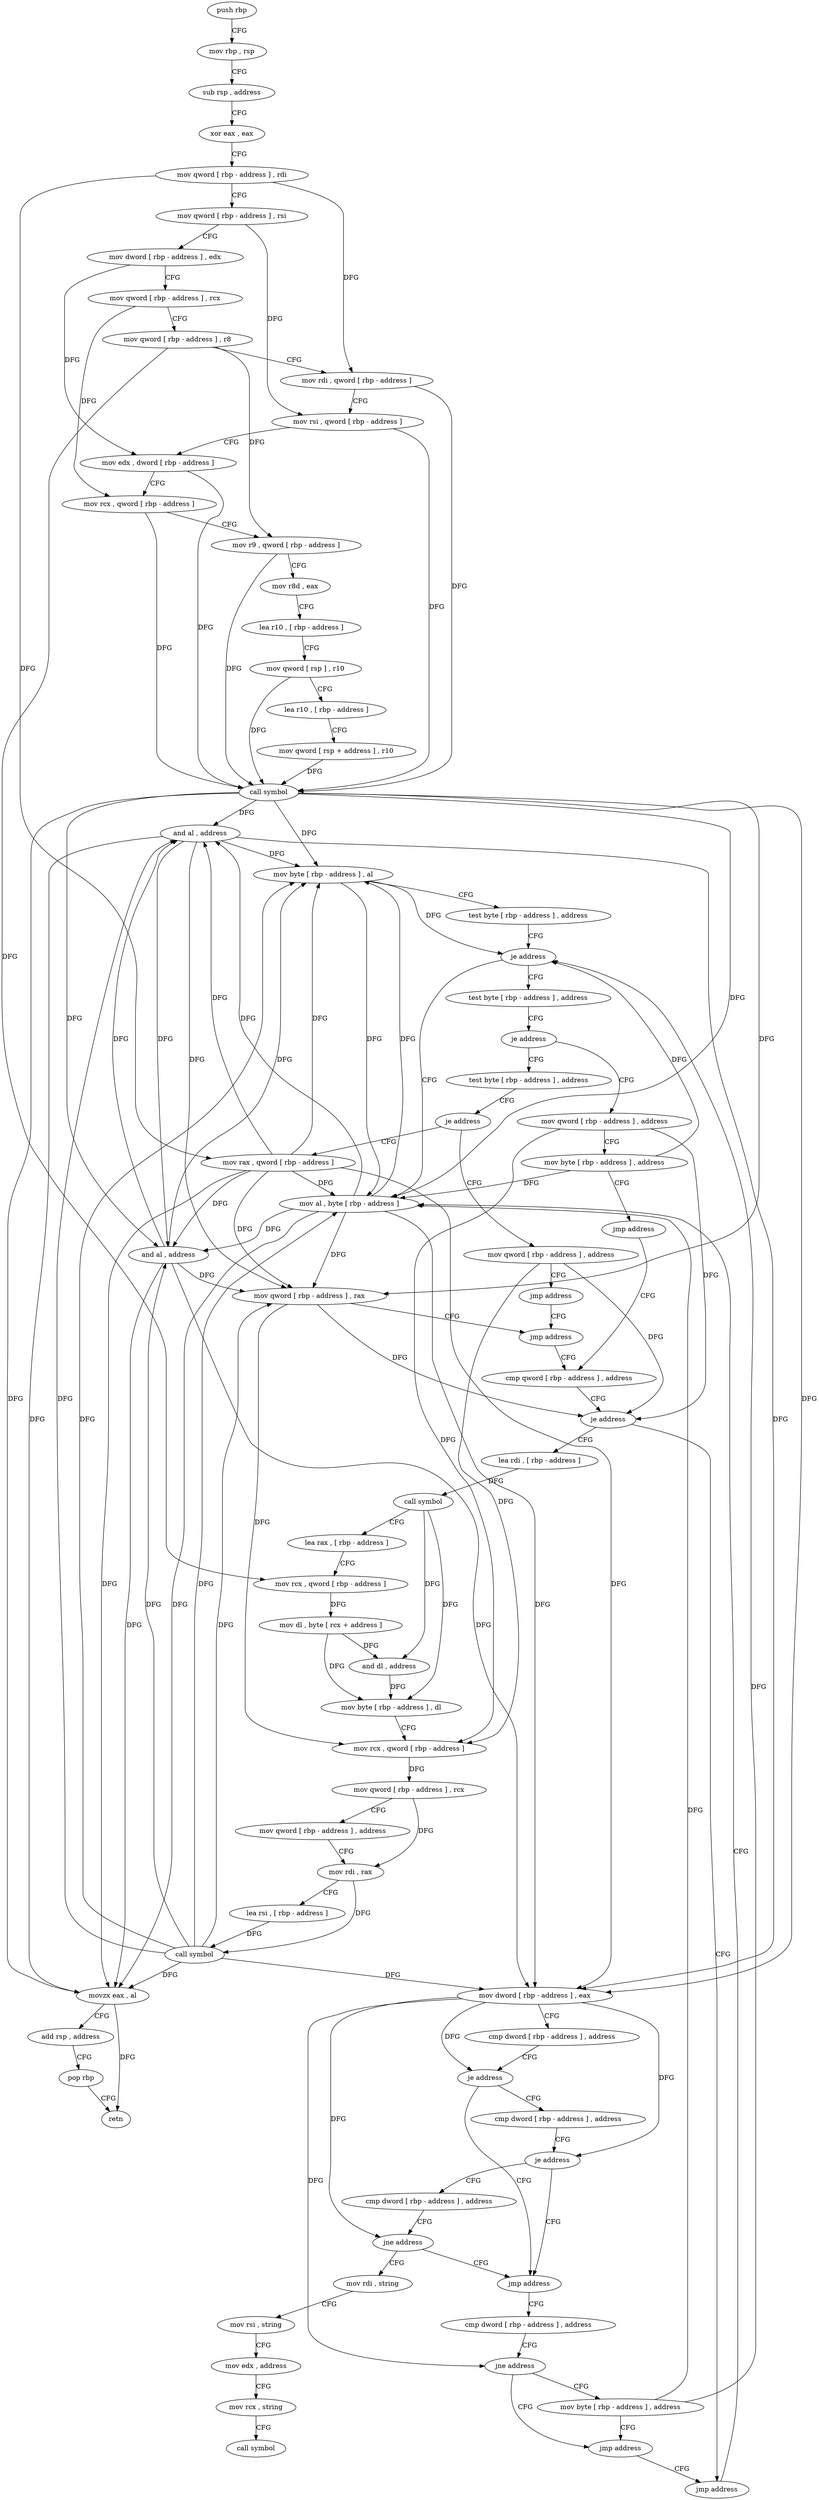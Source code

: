 digraph "func" {
"4208880" [label = "push rbp" ]
"4208881" [label = "mov rbp , rsp" ]
"4208884" [label = "sub rsp , address" ]
"4208891" [label = "xor eax , eax" ]
"4208893" [label = "mov qword [ rbp - address ] , rdi" ]
"4208897" [label = "mov qword [ rbp - address ] , rsi" ]
"4208901" [label = "mov dword [ rbp - address ] , edx" ]
"4208904" [label = "mov qword [ rbp - address ] , rcx" ]
"4208908" [label = "mov qword [ rbp - address ] , r8" ]
"4208912" [label = "mov rdi , qword [ rbp - address ]" ]
"4208916" [label = "mov rsi , qword [ rbp - address ]" ]
"4208920" [label = "mov edx , dword [ rbp - address ]" ]
"4208923" [label = "mov rcx , qword [ rbp - address ]" ]
"4208927" [label = "mov r9 , qword [ rbp - address ]" ]
"4208931" [label = "mov r8d , eax" ]
"4208934" [label = "lea r10 , [ rbp - address ]" ]
"4208938" [label = "mov qword [ rsp ] , r10" ]
"4208942" [label = "lea r10 , [ rbp - address ]" ]
"4208946" [label = "mov qword [ rsp + address ] , r10" ]
"4208951" [label = "call symbol" ]
"4208956" [label = "and al , address" ]
"4208958" [label = "mov byte [ rbp - address ] , al" ]
"4208961" [label = "test byte [ rbp - address ] , address" ]
"4208965" [label = "je address" ]
"4209201" [label = "mov al , byte [ rbp - address ]" ]
"4208971" [label = "test byte [ rbp - address ] , address" ]
"4209204" [label = "and al , address" ]
"4209206" [label = "movzx eax , al" ]
"4209209" [label = "add rsp , address" ]
"4209216" [label = "pop rbp" ]
"4209217" [label = "retn" ]
"4208975" [label = "je address" ]
"4208998" [label = "test byte [ rbp - address ] , address" ]
"4208981" [label = "mov qword [ rbp - address ] , address" ]
"4209002" [label = "je address" ]
"4209021" [label = "mov rax , qword [ rbp - address ]" ]
"4209008" [label = "mov qword [ rbp - address ] , address" ]
"4208989" [label = "mov byte [ rbp - address ] , address" ]
"4208993" [label = "jmp address" ]
"4209034" [label = "cmp qword [ rbp - address ] , address" ]
"4209025" [label = "mov qword [ rbp - address ] , rax" ]
"4209029" [label = "jmp address" ]
"4209016" [label = "jmp address" ]
"4209039" [label = "je address" ]
"4209196" [label = "jmp address" ]
"4209045" [label = "lea rdi , [ rbp - address ]" ]
"4209049" [label = "call symbol" ]
"4209054" [label = "lea rax , [ rbp - address ]" ]
"4209058" [label = "mov rcx , qword [ rbp - address ]" ]
"4209062" [label = "mov dl , byte [ rcx + address ]" ]
"4209065" [label = "and dl , address" ]
"4209068" [label = "mov byte [ rbp - address ] , dl" ]
"4209071" [label = "mov rcx , qword [ rbp - address ]" ]
"4209075" [label = "mov qword [ rbp - address ] , rcx" ]
"4209079" [label = "mov qword [ rbp - address ] , address" ]
"4209087" [label = "mov rdi , rax" ]
"4209090" [label = "lea rsi , [ rbp - address ]" ]
"4209094" [label = "call symbol" ]
"4209099" [label = "mov dword [ rbp - address ] , eax" ]
"4209102" [label = "cmp dword [ rbp - address ] , address" ]
"4209106" [label = "je address" ]
"4209132" [label = "jmp address" ]
"4209112" [label = "cmp dword [ rbp - address ] , address" ]
"4209177" [label = "cmp dword [ rbp - address ] , address" ]
"4209116" [label = "je address" ]
"4209122" [label = "cmp dword [ rbp - address ] , address" ]
"4209181" [label = "jne address" ]
"4209191" [label = "jmp address" ]
"4209187" [label = "mov byte [ rbp - address ] , address" ]
"4209126" [label = "jne address" ]
"4209137" [label = "mov rdi , string" ]
"4209147" [label = "mov rsi , string" ]
"4209157" [label = "mov edx , address" ]
"4209162" [label = "mov rcx , string" ]
"4209172" [label = "call symbol" ]
"4208880" -> "4208881" [ label = "CFG" ]
"4208881" -> "4208884" [ label = "CFG" ]
"4208884" -> "4208891" [ label = "CFG" ]
"4208891" -> "4208893" [ label = "CFG" ]
"4208893" -> "4208897" [ label = "CFG" ]
"4208893" -> "4208912" [ label = "DFG" ]
"4208893" -> "4209021" [ label = "DFG" ]
"4208897" -> "4208901" [ label = "CFG" ]
"4208897" -> "4208916" [ label = "DFG" ]
"4208901" -> "4208904" [ label = "CFG" ]
"4208901" -> "4208920" [ label = "DFG" ]
"4208904" -> "4208908" [ label = "CFG" ]
"4208904" -> "4208923" [ label = "DFG" ]
"4208908" -> "4208912" [ label = "CFG" ]
"4208908" -> "4208927" [ label = "DFG" ]
"4208908" -> "4209058" [ label = "DFG" ]
"4208912" -> "4208916" [ label = "CFG" ]
"4208912" -> "4208951" [ label = "DFG" ]
"4208916" -> "4208920" [ label = "CFG" ]
"4208916" -> "4208951" [ label = "DFG" ]
"4208920" -> "4208923" [ label = "CFG" ]
"4208920" -> "4208951" [ label = "DFG" ]
"4208923" -> "4208927" [ label = "CFG" ]
"4208923" -> "4208951" [ label = "DFG" ]
"4208927" -> "4208931" [ label = "CFG" ]
"4208927" -> "4208951" [ label = "DFG" ]
"4208931" -> "4208934" [ label = "CFG" ]
"4208934" -> "4208938" [ label = "CFG" ]
"4208938" -> "4208942" [ label = "CFG" ]
"4208938" -> "4208951" [ label = "DFG" ]
"4208942" -> "4208946" [ label = "CFG" ]
"4208946" -> "4208951" [ label = "DFG" ]
"4208951" -> "4208956" [ label = "DFG" ]
"4208951" -> "4208958" [ label = "DFG" ]
"4208951" -> "4209201" [ label = "DFG" ]
"4208951" -> "4209204" [ label = "DFG" ]
"4208951" -> "4209206" [ label = "DFG" ]
"4208951" -> "4209025" [ label = "DFG" ]
"4208951" -> "4209099" [ label = "DFG" ]
"4208956" -> "4208958" [ label = "DFG" ]
"4208956" -> "4209204" [ label = "DFG" ]
"4208956" -> "4209206" [ label = "DFG" ]
"4208956" -> "4209025" [ label = "DFG" ]
"4208956" -> "4209099" [ label = "DFG" ]
"4208958" -> "4208961" [ label = "CFG" ]
"4208958" -> "4208965" [ label = "DFG" ]
"4208958" -> "4209201" [ label = "DFG" ]
"4208961" -> "4208965" [ label = "CFG" ]
"4208965" -> "4209201" [ label = "CFG" ]
"4208965" -> "4208971" [ label = "CFG" ]
"4209201" -> "4209204" [ label = "DFG" ]
"4209201" -> "4208956" [ label = "DFG" ]
"4209201" -> "4208958" [ label = "DFG" ]
"4209201" -> "4209206" [ label = "DFG" ]
"4209201" -> "4209025" [ label = "DFG" ]
"4209201" -> "4209099" [ label = "DFG" ]
"4208971" -> "4208975" [ label = "CFG" ]
"4209204" -> "4209206" [ label = "DFG" ]
"4209204" -> "4208956" [ label = "DFG" ]
"4209204" -> "4208958" [ label = "DFG" ]
"4209204" -> "4209025" [ label = "DFG" ]
"4209204" -> "4209099" [ label = "DFG" ]
"4209206" -> "4209209" [ label = "CFG" ]
"4209206" -> "4209217" [ label = "DFG" ]
"4209209" -> "4209216" [ label = "CFG" ]
"4209216" -> "4209217" [ label = "CFG" ]
"4208975" -> "4208998" [ label = "CFG" ]
"4208975" -> "4208981" [ label = "CFG" ]
"4208998" -> "4209002" [ label = "CFG" ]
"4208981" -> "4208989" [ label = "CFG" ]
"4208981" -> "4209039" [ label = "DFG" ]
"4208981" -> "4209071" [ label = "DFG" ]
"4209002" -> "4209021" [ label = "CFG" ]
"4209002" -> "4209008" [ label = "CFG" ]
"4209021" -> "4209025" [ label = "DFG" ]
"4209021" -> "4208956" [ label = "DFG" ]
"4209021" -> "4208958" [ label = "DFG" ]
"4209021" -> "4209204" [ label = "DFG" ]
"4209021" -> "4209206" [ label = "DFG" ]
"4209021" -> "4209201" [ label = "DFG" ]
"4209021" -> "4209099" [ label = "DFG" ]
"4209008" -> "4209016" [ label = "CFG" ]
"4209008" -> "4209039" [ label = "DFG" ]
"4209008" -> "4209071" [ label = "DFG" ]
"4208989" -> "4208993" [ label = "CFG" ]
"4208989" -> "4208965" [ label = "DFG" ]
"4208989" -> "4209201" [ label = "DFG" ]
"4208993" -> "4209034" [ label = "CFG" ]
"4209034" -> "4209039" [ label = "CFG" ]
"4209025" -> "4209029" [ label = "CFG" ]
"4209025" -> "4209039" [ label = "DFG" ]
"4209025" -> "4209071" [ label = "DFG" ]
"4209029" -> "4209034" [ label = "CFG" ]
"4209016" -> "4209029" [ label = "CFG" ]
"4209039" -> "4209196" [ label = "CFG" ]
"4209039" -> "4209045" [ label = "CFG" ]
"4209196" -> "4209201" [ label = "CFG" ]
"4209045" -> "4209049" [ label = "DFG" ]
"4209049" -> "4209054" [ label = "CFG" ]
"4209049" -> "4209065" [ label = "DFG" ]
"4209049" -> "4209068" [ label = "DFG" ]
"4209054" -> "4209058" [ label = "CFG" ]
"4209058" -> "4209062" [ label = "DFG" ]
"4209062" -> "4209065" [ label = "DFG" ]
"4209062" -> "4209068" [ label = "DFG" ]
"4209065" -> "4209068" [ label = "DFG" ]
"4209068" -> "4209071" [ label = "CFG" ]
"4209071" -> "4209075" [ label = "DFG" ]
"4209075" -> "4209079" [ label = "CFG" ]
"4209075" -> "4209087" [ label = "DFG" ]
"4209079" -> "4209087" [ label = "CFG" ]
"4209087" -> "4209090" [ label = "CFG" ]
"4209087" -> "4209094" [ label = "DFG" ]
"4209090" -> "4209094" [ label = "DFG" ]
"4209094" -> "4209099" [ label = "DFG" ]
"4209094" -> "4208956" [ label = "DFG" ]
"4209094" -> "4208958" [ label = "DFG" ]
"4209094" -> "4209204" [ label = "DFG" ]
"4209094" -> "4209206" [ label = "DFG" ]
"4209094" -> "4209025" [ label = "DFG" ]
"4209094" -> "4209201" [ label = "DFG" ]
"4209099" -> "4209102" [ label = "CFG" ]
"4209099" -> "4209106" [ label = "DFG" ]
"4209099" -> "4209116" [ label = "DFG" ]
"4209099" -> "4209181" [ label = "DFG" ]
"4209099" -> "4209126" [ label = "DFG" ]
"4209102" -> "4209106" [ label = "CFG" ]
"4209106" -> "4209132" [ label = "CFG" ]
"4209106" -> "4209112" [ label = "CFG" ]
"4209132" -> "4209177" [ label = "CFG" ]
"4209112" -> "4209116" [ label = "CFG" ]
"4209177" -> "4209181" [ label = "CFG" ]
"4209116" -> "4209132" [ label = "CFG" ]
"4209116" -> "4209122" [ label = "CFG" ]
"4209122" -> "4209126" [ label = "CFG" ]
"4209181" -> "4209191" [ label = "CFG" ]
"4209181" -> "4209187" [ label = "CFG" ]
"4209191" -> "4209196" [ label = "CFG" ]
"4209187" -> "4209191" [ label = "CFG" ]
"4209187" -> "4208965" [ label = "DFG" ]
"4209187" -> "4209201" [ label = "DFG" ]
"4209126" -> "4209137" [ label = "CFG" ]
"4209126" -> "4209132" [ label = "CFG" ]
"4209137" -> "4209147" [ label = "CFG" ]
"4209147" -> "4209157" [ label = "CFG" ]
"4209157" -> "4209162" [ label = "CFG" ]
"4209162" -> "4209172" [ label = "CFG" ]
}
